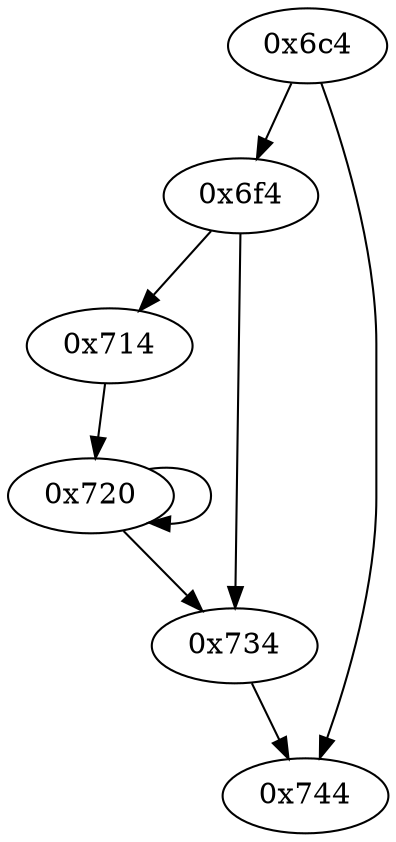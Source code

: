 digraph "" {
	"0x714"	 [opcode="[u'sub', u'mov', u'mov']"];
	"0x720"	 [opcode="[u'add', u'mov', u'sub', u'mov', u'b']"];
	"0x714" -> "0x720";
	"0x720" -> "0x720";
	"0x734"	 [opcode="[u'ldr', u'add', u'bl', u'mov']"];
	"0x720" -> "0x734";
	"0x6c4"	 [opcode="[u'push', u'add', u'sub', u'mov', u'mov', u'ldr', u'cmp', u'ldr', u'ldr', u'str', u'mov', u'b']"];
	"0x6f4"	 [opcode="[u'mov', u'bl', u'bl', u'ldr', u'mov', u'ldrb', u'cmp', u'b']"];
	"0x6c4" -> "0x6f4";
	"0x744"	 [opcode="[u'ldr', u'ldr', u'ldr', u'ldr', u'sub', u'sub', u'pop']"];
	"0x6c4" -> "0x744";
	"0x734" -> "0x744";
	"0x6f4" -> "0x714";
	"0x6f4" -> "0x734";
}

